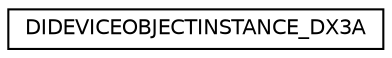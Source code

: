 digraph "Graphical Class Hierarchy"
{
 // LATEX_PDF_SIZE
  edge [fontname="Helvetica",fontsize="10",labelfontname="Helvetica",labelfontsize="10"];
  node [fontname="Helvetica",fontsize="10",shape=record];
  rankdir="LR";
  Node0 [label="DIDEVICEOBJECTINSTANCE_DX3A",height=0.2,width=0.4,color="black", fillcolor="white", style="filled",URL="$structDIDEVICEOBJECTINSTANCE__DX3A.html",tooltip=" "];
}
